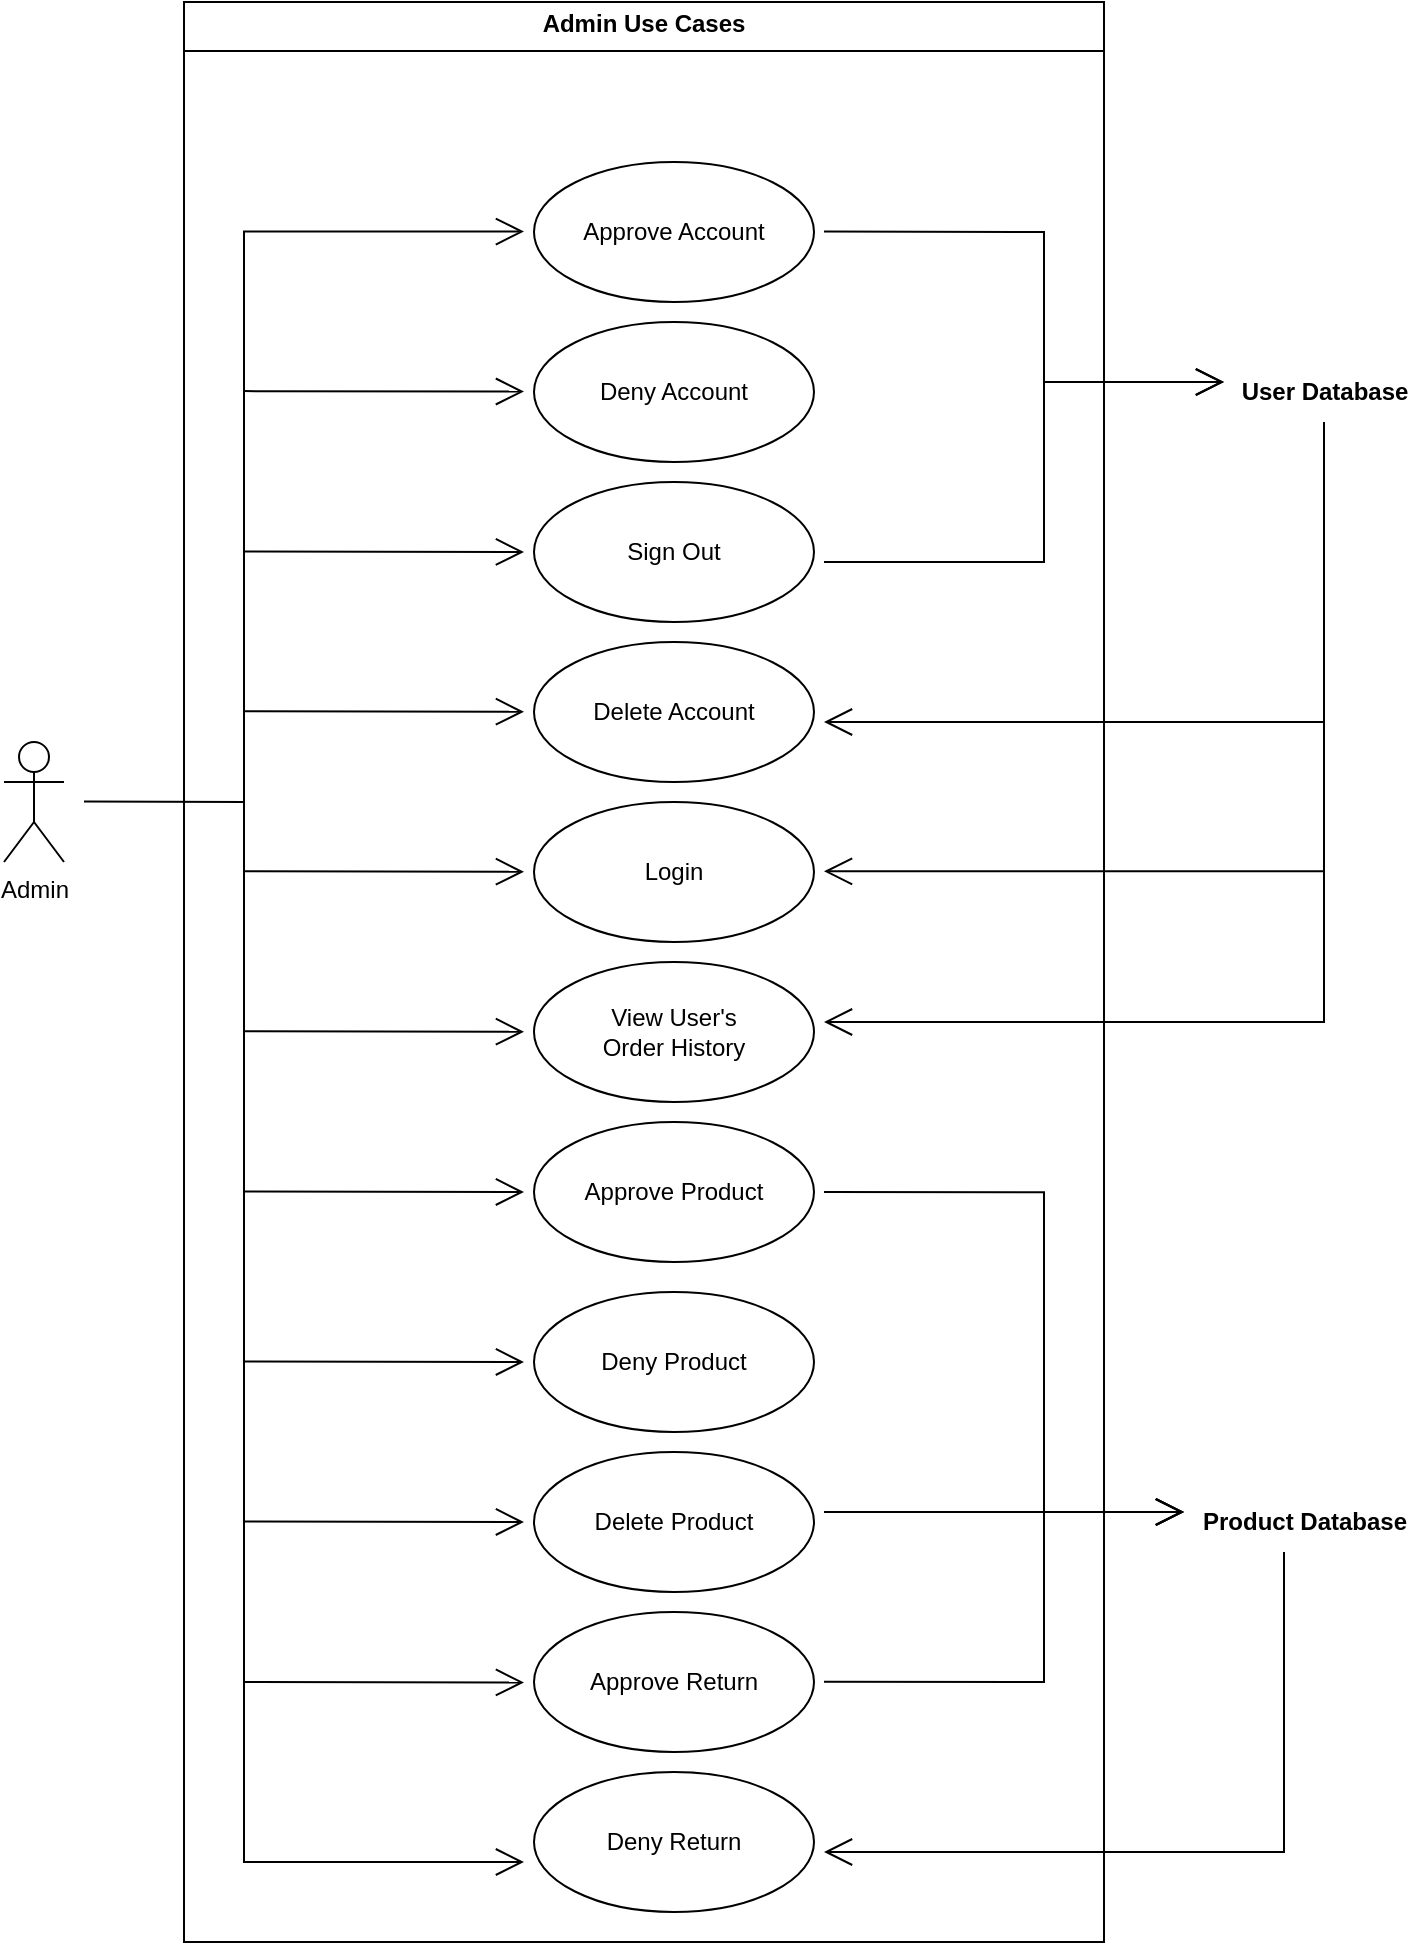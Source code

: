 <mxfile version="24.7.17">
  <diagram name="Page-1" id="izs85ljmpgXD9ctUlNtO">
    <mxGraphModel dx="2389" dy="1304" grid="1" gridSize="10" guides="1" tooltips="1" connect="1" arrows="1" fold="1" page="1" pageScale="1" pageWidth="850" pageHeight="1100" math="0" shadow="0">
      <root>
        <mxCell id="0" />
        <mxCell id="1" parent="0" />
        <mxCell id="4lquuBVeVLer2rWHudiU-1" value="Admin" style="shape=umlActor;verticalLabelPosition=bottom;verticalAlign=top;html=1;outlineConnect=0;" vertex="1" parent="1">
          <mxGeometry x="120" y="450" width="30" height="60" as="geometry" />
        </mxCell>
        <mxCell id="4lquuBVeVLer2rWHudiU-7" value="&lt;p style=&quot;margin:0px;margin-top:4px;text-align:center;&quot;&gt;&lt;b&gt;Admin Use Cases&lt;/b&gt;&lt;/p&gt;&lt;hr size=&quot;1&quot; style=&quot;border-style:solid;&quot;&gt;&lt;div style=&quot;height:2px;&quot;&gt;&lt;/div&gt;" style="verticalAlign=top;align=left;overflow=fill;html=1;whiteSpace=wrap;" vertex="1" parent="1">
          <mxGeometry x="210" y="80" width="460" height="970" as="geometry" />
        </mxCell>
        <mxCell id="4lquuBVeVLer2rWHudiU-8" value="Approve Account" style="ellipse;whiteSpace=wrap;html=1;" vertex="1" parent="1">
          <mxGeometry x="385" y="160" width="140" height="70" as="geometry" />
        </mxCell>
        <mxCell id="4lquuBVeVLer2rWHudiU-9" value="Deny Account" style="ellipse;whiteSpace=wrap;html=1;" vertex="1" parent="1">
          <mxGeometry x="385" y="240" width="140" height="70" as="geometry" />
        </mxCell>
        <mxCell id="4lquuBVeVLer2rWHudiU-10" value="Delete Account" style="ellipse;whiteSpace=wrap;html=1;" vertex="1" parent="1">
          <mxGeometry x="385" y="400" width="140" height="70" as="geometry" />
        </mxCell>
        <mxCell id="4lquuBVeVLer2rWHudiU-11" value="Approve Product" style="ellipse;whiteSpace=wrap;html=1;" vertex="1" parent="1">
          <mxGeometry x="385" y="640" width="140" height="70" as="geometry" />
        </mxCell>
        <mxCell id="4lquuBVeVLer2rWHudiU-12" value="Deny Product" style="ellipse;whiteSpace=wrap;html=1;" vertex="1" parent="1">
          <mxGeometry x="385" y="725" width="140" height="70" as="geometry" />
        </mxCell>
        <mxCell id="4lquuBVeVLer2rWHudiU-13" value="Delete Product" style="ellipse;whiteSpace=wrap;html=1;" vertex="1" parent="1">
          <mxGeometry x="385" y="805" width="140" height="70" as="geometry" />
        </mxCell>
        <mxCell id="4lquuBVeVLer2rWHudiU-14" value="Approve Return" style="ellipse;whiteSpace=wrap;html=1;" vertex="1" parent="1">
          <mxGeometry x="385" y="885" width="140" height="70" as="geometry" />
        </mxCell>
        <mxCell id="4lquuBVeVLer2rWHudiU-15" value="Deny Return" style="ellipse;whiteSpace=wrap;html=1;" vertex="1" parent="1">
          <mxGeometry x="385" y="965" width="140" height="70" as="geometry" />
        </mxCell>
        <mxCell id="4lquuBVeVLer2rWHudiU-16" value="User Database" style="text;align=center;fontStyle=1;verticalAlign=middle;spacingLeft=3;spacingRight=3;strokeColor=none;rotatable=0;points=[[0,0.5],[1,0.5]];portConstraint=eastwest;html=1;" vertex="1" parent="1">
          <mxGeometry x="740" y="262" width="80" height="26" as="geometry" />
        </mxCell>
        <mxCell id="4lquuBVeVLer2rWHudiU-17" value="Product Database" style="text;align=center;fontStyle=1;verticalAlign=middle;spacingLeft=3;spacingRight=3;strokeColor=none;rotatable=0;points=[[0,0.5],[1,0.5]];portConstraint=eastwest;html=1;" vertex="1" parent="1">
          <mxGeometry x="730" y="827" width="80" height="26" as="geometry" />
        </mxCell>
        <mxCell id="4lquuBVeVLer2rWHudiU-22" value="" style="endArrow=open;endFill=1;endSize=12;html=1;rounded=0;" edge="1" parent="1">
          <mxGeometry width="160" relative="1" as="geometry">
            <mxPoint x="240" y="920" as="sourcePoint" />
            <mxPoint x="380" y="920.21" as="targetPoint" />
            <Array as="points">
              <mxPoint x="240" y="920.21" />
            </Array>
          </mxGeometry>
        </mxCell>
        <mxCell id="4lquuBVeVLer2rWHudiU-23" value="" style="endArrow=open;endFill=1;endSize=12;html=1;rounded=0;" edge="1" parent="1">
          <mxGeometry width="160" relative="1" as="geometry">
            <mxPoint x="240" y="839.8" as="sourcePoint" />
            <mxPoint x="380" y="840.01" as="targetPoint" />
            <Array as="points">
              <mxPoint x="240" y="840.01" />
            </Array>
          </mxGeometry>
        </mxCell>
        <mxCell id="4lquuBVeVLer2rWHudiU-24" value="" style="endArrow=open;endFill=1;endSize=12;html=1;rounded=0;" edge="1" parent="1">
          <mxGeometry width="160" relative="1" as="geometry">
            <mxPoint x="240" y="759.8" as="sourcePoint" />
            <mxPoint x="380" y="760.01" as="targetPoint" />
            <Array as="points">
              <mxPoint x="240" y="760.01" />
            </Array>
          </mxGeometry>
        </mxCell>
        <mxCell id="4lquuBVeVLer2rWHudiU-25" value="" style="endArrow=open;endFill=1;endSize=12;html=1;rounded=0;" edge="1" parent="1">
          <mxGeometry width="160" relative="1" as="geometry">
            <mxPoint x="240" y="674.8" as="sourcePoint" />
            <mxPoint x="380" y="675.01" as="targetPoint" />
            <Array as="points">
              <mxPoint x="240" y="675.01" />
            </Array>
          </mxGeometry>
        </mxCell>
        <mxCell id="4lquuBVeVLer2rWHudiU-26" value="" style="endArrow=open;endFill=1;endSize=12;html=1;rounded=0;" edge="1" parent="1">
          <mxGeometry width="160" relative="1" as="geometry">
            <mxPoint x="240" y="354.76" as="sourcePoint" />
            <mxPoint x="380" y="354.97" as="targetPoint" />
            <Array as="points">
              <mxPoint x="240" y="354.97" />
            </Array>
          </mxGeometry>
        </mxCell>
        <mxCell id="4lquuBVeVLer2rWHudiU-27" value="" style="endArrow=open;endFill=1;endSize=12;html=1;rounded=0;" edge="1" parent="1">
          <mxGeometry width="160" relative="1" as="geometry">
            <mxPoint x="240" y="274.56" as="sourcePoint" />
            <mxPoint x="380" y="274.77" as="targetPoint" />
            <Array as="points">
              <mxPoint x="240" y="274.77" />
            </Array>
          </mxGeometry>
        </mxCell>
        <mxCell id="4lquuBVeVLer2rWHudiU-28" value="" style="endArrow=open;endFill=1;endSize=12;html=1;rounded=0;" edge="1" parent="1">
          <mxGeometry width="160" relative="1" as="geometry">
            <mxPoint x="240" y="194.56" as="sourcePoint" />
            <mxPoint x="380" y="194.77" as="targetPoint" />
            <Array as="points">
              <mxPoint x="240" y="480" />
              <mxPoint x="240" y="194.77" />
            </Array>
          </mxGeometry>
        </mxCell>
        <mxCell id="4lquuBVeVLer2rWHudiU-29" value="" style="endArrow=open;endFill=1;endSize=12;html=1;rounded=0;" edge="1" parent="1">
          <mxGeometry width="160" relative="1" as="geometry">
            <mxPoint x="760" y="855" as="sourcePoint" />
            <mxPoint x="530" y="1005" as="targetPoint" />
            <Array as="points">
              <mxPoint x="760" y="1005" />
              <mxPoint x="640" y="1005" />
            </Array>
          </mxGeometry>
        </mxCell>
        <mxCell id="4lquuBVeVLer2rWHudiU-30" value="" style="endArrow=open;endFill=1;endSize=12;html=1;rounded=0;" edge="1" parent="1">
          <mxGeometry width="160" relative="1" as="geometry">
            <mxPoint x="160" y="479.76" as="sourcePoint" />
            <mxPoint x="380" y="1010" as="targetPoint" />
            <Array as="points">
              <mxPoint x="240" y="480" />
              <mxPoint x="240" y="1010" />
            </Array>
          </mxGeometry>
        </mxCell>
        <mxCell id="4lquuBVeVLer2rWHudiU-36" value="" style="endArrow=open;endFill=1;endSize=12;html=1;rounded=0;" edge="1" parent="1">
          <mxGeometry width="160" relative="1" as="geometry">
            <mxPoint x="530" y="919.83" as="sourcePoint" />
            <mxPoint x="710" y="835" as="targetPoint" />
            <Array as="points">
              <mxPoint x="640" y="920" />
              <mxPoint x="640" y="835" />
            </Array>
          </mxGeometry>
        </mxCell>
        <mxCell id="4lquuBVeVLer2rWHudiU-37" value="" style="endArrow=open;endFill=1;endSize=12;html=1;rounded=0;" edge="1" parent="1">
          <mxGeometry width="160" relative="1" as="geometry">
            <mxPoint x="530" y="835" as="sourcePoint" />
            <mxPoint x="710" y="835" as="targetPoint" />
          </mxGeometry>
        </mxCell>
        <mxCell id="4lquuBVeVLer2rWHudiU-39" value="" style="endArrow=open;endFill=1;endSize=12;html=1;rounded=0;" edge="1" parent="1">
          <mxGeometry width="160" relative="1" as="geometry">
            <mxPoint x="530" y="675" as="sourcePoint" />
            <mxPoint x="710" y="835" as="targetPoint" />
            <Array as="points">
              <mxPoint x="640" y="675.12" />
              <mxPoint x="640" y="835" />
            </Array>
          </mxGeometry>
        </mxCell>
        <mxCell id="4lquuBVeVLer2rWHudiU-40" value="Login" style="ellipse;whiteSpace=wrap;html=1;" vertex="1" parent="1">
          <mxGeometry x="385" y="480" width="140" height="70" as="geometry" />
        </mxCell>
        <mxCell id="4lquuBVeVLer2rWHudiU-41" value="Sign Out" style="ellipse;whiteSpace=wrap;html=1;" vertex="1" parent="1">
          <mxGeometry x="385" y="320" width="140" height="70" as="geometry" />
        </mxCell>
        <mxCell id="4lquuBVeVLer2rWHudiU-42" value="View User&#39;s&lt;div&gt;Order History&lt;/div&gt;" style="ellipse;whiteSpace=wrap;html=1;" vertex="1" parent="1">
          <mxGeometry x="385" y="560" width="140" height="70" as="geometry" />
        </mxCell>
        <mxCell id="4lquuBVeVLer2rWHudiU-43" value="" style="endArrow=open;endFill=1;endSize=12;html=1;rounded=0;" edge="1" parent="1">
          <mxGeometry width="160" relative="1" as="geometry">
            <mxPoint x="240" y="514.66" as="sourcePoint" />
            <mxPoint x="380" y="514.87" as="targetPoint" />
            <Array as="points">
              <mxPoint x="240" y="514.87" />
            </Array>
          </mxGeometry>
        </mxCell>
        <mxCell id="4lquuBVeVLer2rWHudiU-44" value="" style="endArrow=open;endFill=1;endSize=12;html=1;rounded=0;" edge="1" parent="1">
          <mxGeometry width="160" relative="1" as="geometry">
            <mxPoint x="240" y="434.66" as="sourcePoint" />
            <mxPoint x="380" y="434.87" as="targetPoint" />
            <Array as="points">
              <mxPoint x="240" y="434.87" />
            </Array>
          </mxGeometry>
        </mxCell>
        <mxCell id="4lquuBVeVLer2rWHudiU-45" value="" style="endArrow=open;endFill=1;endSize=12;html=1;rounded=0;" edge="1" parent="1">
          <mxGeometry width="160" relative="1" as="geometry">
            <mxPoint x="240" y="594.66" as="sourcePoint" />
            <mxPoint x="380" y="594.87" as="targetPoint" />
            <Array as="points">
              <mxPoint x="240" y="594.87" />
            </Array>
          </mxGeometry>
        </mxCell>
        <mxCell id="4lquuBVeVLer2rWHudiU-46" value="" style="endArrow=open;endFill=1;endSize=12;html=1;rounded=0;" edge="1" parent="1">
          <mxGeometry width="160" relative="1" as="geometry">
            <mxPoint x="780" y="290" as="sourcePoint" />
            <mxPoint x="530" y="590" as="targetPoint" />
            <Array as="points">
              <mxPoint x="780" y="590" />
              <mxPoint x="640" y="590" />
            </Array>
          </mxGeometry>
        </mxCell>
        <mxCell id="4lquuBVeVLer2rWHudiU-48" value="" style="endArrow=open;endFill=1;endSize=12;html=1;rounded=0;" edge="1" parent="1">
          <mxGeometry width="160" relative="1" as="geometry">
            <mxPoint x="780" y="514.66" as="sourcePoint" />
            <mxPoint x="530" y="514.66" as="targetPoint" />
            <Array as="points">
              <mxPoint x="640" y="514.66" />
            </Array>
          </mxGeometry>
        </mxCell>
        <mxCell id="4lquuBVeVLer2rWHudiU-53" value="" style="endArrow=open;endFill=1;endSize=12;html=1;rounded=0;" edge="1" parent="1">
          <mxGeometry width="160" relative="1" as="geometry">
            <mxPoint x="780" y="440" as="sourcePoint" />
            <mxPoint x="530" y="440" as="targetPoint" />
            <Array as="points">
              <mxPoint x="640" y="440" />
            </Array>
          </mxGeometry>
        </mxCell>
        <mxCell id="4lquuBVeVLer2rWHudiU-54" value="" style="endArrow=open;endFill=1;endSize=12;html=1;rounded=0;" edge="1" parent="1">
          <mxGeometry width="160" relative="1" as="geometry">
            <mxPoint x="530" y="360" as="sourcePoint" />
            <mxPoint x="730" y="270" as="targetPoint" />
            <Array as="points">
              <mxPoint x="530" y="360.21" />
              <mxPoint x="640" y="360" />
              <mxPoint x="640" y="270" />
            </Array>
          </mxGeometry>
        </mxCell>
        <mxCell id="4lquuBVeVLer2rWHudiU-55" value="" style="endArrow=open;endFill=1;endSize=12;html=1;rounded=0;" edge="1" parent="1">
          <mxGeometry width="160" relative="1" as="geometry">
            <mxPoint x="530" y="194.76" as="sourcePoint" />
            <mxPoint x="730" y="270" as="targetPoint" />
            <Array as="points">
              <mxPoint x="530" y="194.97" />
              <mxPoint x="640" y="195" />
              <mxPoint x="640" y="270" />
            </Array>
          </mxGeometry>
        </mxCell>
      </root>
    </mxGraphModel>
  </diagram>
</mxfile>
